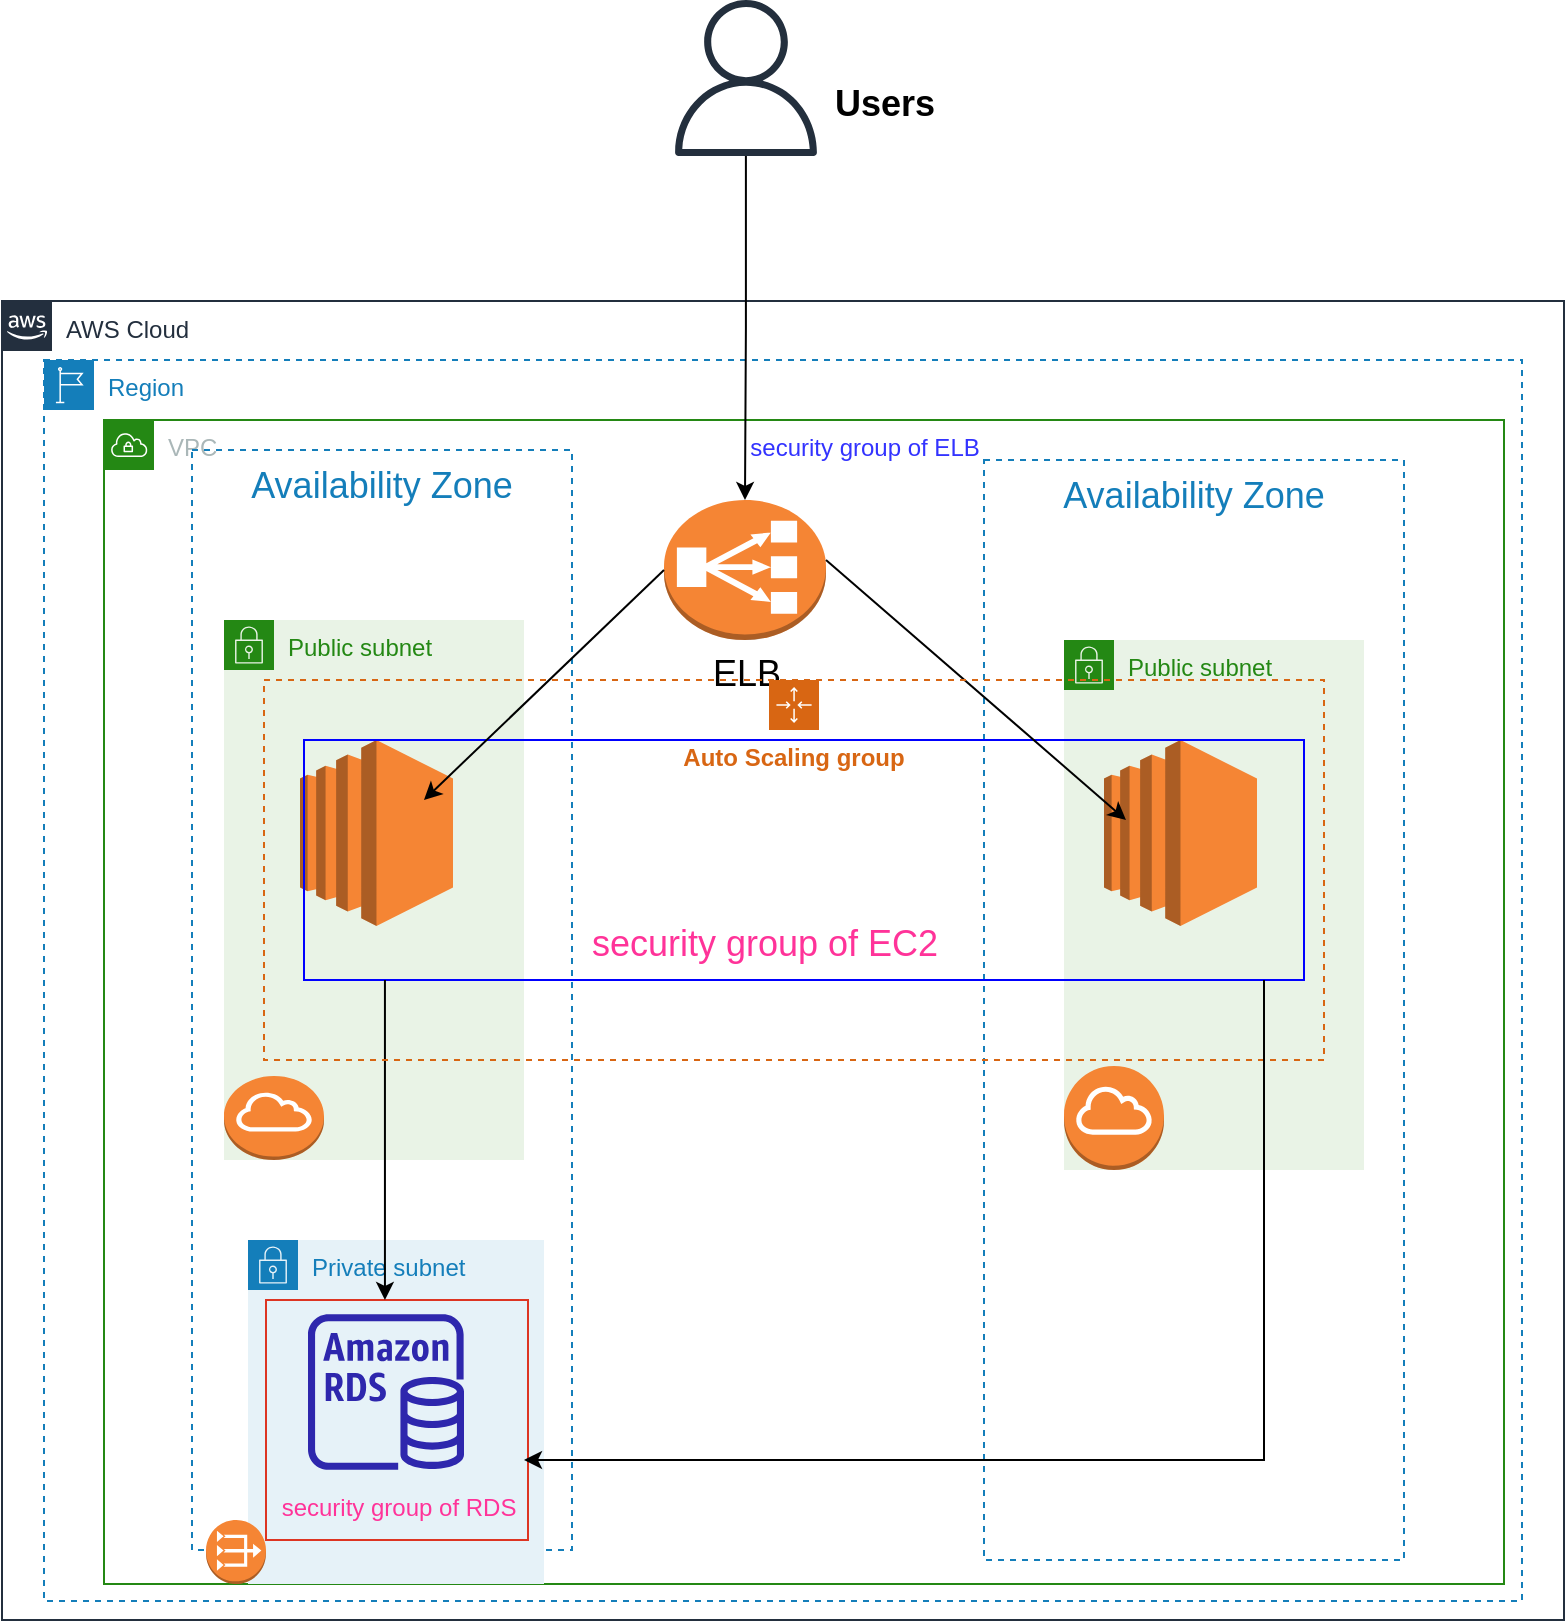 <mxfile version="17.4.0" type="github">
  <diagram id="Ht1M8jgEwFfnCIfOTk4-" name="Page-1">
    <mxGraphModel dx="1887" dy="2710" grid="1" gridSize="10" guides="1" tooltips="1" connect="1" arrows="1" fold="1" page="1" pageScale="1" pageWidth="1169" pageHeight="827" math="0" shadow="0">
      <root>
        <mxCell id="0" />
        <mxCell id="1" parent="0" />
        <mxCell id="UEzPUAAOIrF-is8g5C7q-175" value="AWS Cloud" style="points=[[0,0],[0.25,0],[0.5,0],[0.75,0],[1,0],[1,0.25],[1,0.5],[1,0.75],[1,1],[0.75,1],[0.5,1],[0.25,1],[0,1],[0,0.75],[0,0.5],[0,0.25]];outlineConnect=0;gradientColor=none;html=1;whiteSpace=wrap;fontSize=12;fontStyle=0;shape=mxgraph.aws4.group;grIcon=mxgraph.aws4.group_aws_cloud_alt;strokeColor=#232F3E;fillColor=none;verticalAlign=top;align=left;spacingLeft=30;fontColor=#232F3E;dashed=0;labelBackgroundColor=#ffffff;container=1;pointerEvents=0;collapsible=0;recursiveResize=0;" parent="1" vertex="1">
          <mxGeometry x="219" y="-789.5" width="781" height="659.5" as="geometry" />
        </mxCell>
        <mxCell id="scsxgzI7a3I7N0KJkxyG-41" value="Region" style="points=[[0,0],[0.25,0],[0.5,0],[0.75,0],[1,0],[1,0.25],[1,0.5],[1,0.75],[1,1],[0.75,1],[0.5,1],[0.25,1],[0,1],[0,0.75],[0,0.5],[0,0.25]];outlineConnect=0;gradientColor=none;html=1;whiteSpace=wrap;fontSize=12;fontStyle=0;container=1;pointerEvents=0;collapsible=0;recursiveResize=0;shape=mxgraph.aws4.group;grIcon=mxgraph.aws4.group_region;strokeColor=#147EBA;fillColor=none;verticalAlign=top;align=left;spacingLeft=30;fontColor=#147EBA;dashed=1;" vertex="1" parent="UEzPUAAOIrF-is8g5C7q-175">
          <mxGeometry x="21" y="29.5" width="739" height="620.5" as="geometry" />
        </mxCell>
        <mxCell id="scsxgzI7a3I7N0KJkxyG-42" value="VPC" style="points=[[0,0],[0.25,0],[0.5,0],[0.75,0],[1,0],[1,0.25],[1,0.5],[1,0.75],[1,1],[0.75,1],[0.5,1],[0.25,1],[0,1],[0,0.75],[0,0.5],[0,0.25]];outlineConnect=0;gradientColor=none;html=1;whiteSpace=wrap;fontSize=12;fontStyle=0;container=1;pointerEvents=0;collapsible=0;recursiveResize=0;shape=mxgraph.aws4.group;grIcon=mxgraph.aws4.group_vpc;strokeColor=#248814;fillColor=none;verticalAlign=top;align=left;spacingLeft=30;fontColor=#AAB7B8;dashed=0;" vertex="1" parent="scsxgzI7a3I7N0KJkxyG-41">
          <mxGeometry x="30" y="30" width="700" height="582" as="geometry" />
        </mxCell>
        <mxCell id="scsxgzI7a3I7N0KJkxyG-43" value="ELB" style="outlineConnect=0;dashed=0;verticalLabelPosition=bottom;verticalAlign=top;align=center;html=1;shape=mxgraph.aws3.classic_load_balancer;fillColor=#F58534;gradientColor=none;fontSize=18;" vertex="1" parent="scsxgzI7a3I7N0KJkxyG-42">
          <mxGeometry x="280" y="40" width="81" height="70" as="geometry" />
        </mxCell>
        <mxCell id="scsxgzI7a3I7N0KJkxyG-45" value="Availability Zone" style="fillColor=none;strokeColor=#147EBA;dashed=1;verticalAlign=top;fontStyle=0;fontColor=#147EBA;fontSize=18;" vertex="1" parent="scsxgzI7a3I7N0KJkxyG-42">
          <mxGeometry x="44" y="15" width="190" height="550" as="geometry" />
        </mxCell>
        <mxCell id="scsxgzI7a3I7N0KJkxyG-46" value="Availability Zone" style="fillColor=none;strokeColor=#147EBA;dashed=1;verticalAlign=top;fontStyle=0;fontColor=#147EBA;fontSize=18;" vertex="1" parent="scsxgzI7a3I7N0KJkxyG-42">
          <mxGeometry x="440" y="20" width="210" height="550" as="geometry" />
        </mxCell>
        <mxCell id="scsxgzI7a3I7N0KJkxyG-85" value="&lt;span style=&quot;font-weight: normal&quot;&gt;&lt;font style=&quot;font-size: 12px&quot;&gt;security group of ELB&lt;/font&gt;&lt;/span&gt;" style="text;strokeColor=none;fillColor=none;html=1;fontSize=24;fontStyle=1;verticalAlign=middle;align=center;fontColor=#3333FF;" vertex="1" parent="scsxgzI7a3I7N0KJkxyG-42">
          <mxGeometry x="330" y="-10" width="100" height="40" as="geometry" />
        </mxCell>
        <mxCell id="scsxgzI7a3I7N0KJkxyG-94" value="Public subnet" style="points=[[0,0],[0.25,0],[0.5,0],[0.75,0],[1,0],[1,0.25],[1,0.5],[1,0.75],[1,1],[0.75,1],[0.5,1],[0.25,1],[0,1],[0,0.75],[0,0.5],[0,0.25]];outlineConnect=0;gradientColor=none;html=1;whiteSpace=wrap;fontSize=12;fontStyle=0;container=1;pointerEvents=0;collapsible=0;recursiveResize=0;shape=mxgraph.aws4.group;grIcon=mxgraph.aws4.group_security_group;grStroke=0;strokeColor=#248814;fillColor=#E9F3E6;verticalAlign=top;align=left;spacingLeft=30;fontColor=#248814;dashed=0;overflow=hidden;" vertex="1" parent="scsxgzI7a3I7N0KJkxyG-42">
          <mxGeometry x="60" y="100" width="150" height="270" as="geometry" />
        </mxCell>
        <mxCell id="scsxgzI7a3I7N0KJkxyG-96" value="" style="outlineConnect=0;dashed=0;verticalLabelPosition=bottom;verticalAlign=top;align=center;html=1;shape=mxgraph.aws3.ec2;fillColor=#F58534;gradientColor=none;fontSize=12;fontColor=#FF3399;" vertex="1" parent="scsxgzI7a3I7N0KJkxyG-94">
          <mxGeometry x="38" y="60" width="76.5" height="93" as="geometry" />
        </mxCell>
        <mxCell id="scsxgzI7a3I7N0KJkxyG-100" value="Public subnet" style="points=[[0,0],[0.25,0],[0.5,0],[0.75,0],[1,0],[1,0.25],[1,0.5],[1,0.75],[1,1],[0.75,1],[0.5,1],[0.25,1],[0,1],[0,0.75],[0,0.5],[0,0.25]];outlineConnect=0;gradientColor=none;html=1;whiteSpace=wrap;fontSize=12;fontStyle=0;container=1;pointerEvents=0;collapsible=0;recursiveResize=0;shape=mxgraph.aws4.group;grIcon=mxgraph.aws4.group_security_group;grStroke=0;strokeColor=#248814;fillColor=#E9F3E6;verticalAlign=top;align=left;spacingLeft=30;fontColor=#248814;dashed=0;" vertex="1" parent="scsxgzI7a3I7N0KJkxyG-42">
          <mxGeometry x="480" y="110" width="150" height="265" as="geometry" />
        </mxCell>
        <mxCell id="scsxgzI7a3I7N0KJkxyG-101" value="" style="outlineConnect=0;dashed=0;verticalLabelPosition=bottom;verticalAlign=top;align=center;html=1;shape=mxgraph.aws3.ec2;fillColor=#F58534;gradientColor=none;fontSize=12;fontColor=#FF3399;" vertex="1" parent="scsxgzI7a3I7N0KJkxyG-100">
          <mxGeometry x="20" y="50" width="76.5" height="93" as="geometry" />
        </mxCell>
        <mxCell id="scsxgzI7a3I7N0KJkxyG-138" value="" style="outlineConnect=0;dashed=0;verticalLabelPosition=bottom;verticalAlign=top;align=center;html=1;shape=mxgraph.aws3.internet_gateway;fillColor=#F58534;gradientColor=none;fontSize=12;fontColor=#FF3399;strokeColor=#0000FF;" vertex="1" parent="scsxgzI7a3I7N0KJkxyG-100">
          <mxGeometry y="213" width="50" height="52" as="geometry" />
        </mxCell>
        <mxCell id="scsxgzI7a3I7N0KJkxyG-103" value="" style="fillColor=none;strokeColor=#0000FF;verticalAlign=top;fontStyle=0;fontColor=#DD3522;fontSize=12;" vertex="1" parent="scsxgzI7a3I7N0KJkxyG-42">
          <mxGeometry x="100" y="160" width="500" height="120" as="geometry" />
        </mxCell>
        <mxCell id="scsxgzI7a3I7N0KJkxyG-114" value="Private subnet" style="points=[[0,0],[0.25,0],[0.5,0],[0.75,0],[1,0],[1,0.25],[1,0.5],[1,0.75],[1,1],[0.75,1],[0.5,1],[0.25,1],[0,1],[0,0.75],[0,0.5],[0,0.25]];outlineConnect=0;gradientColor=none;html=1;whiteSpace=wrap;fontSize=12;fontStyle=0;container=1;pointerEvents=0;collapsible=0;recursiveResize=0;shape=mxgraph.aws4.group;grIcon=mxgraph.aws4.group_security_group;grStroke=0;strokeColor=#147EBA;fillColor=#E6F2F8;verticalAlign=top;align=left;spacingLeft=30;fontColor=#147EBA;dashed=0;" vertex="1" parent="scsxgzI7a3I7N0KJkxyG-42">
          <mxGeometry x="72" y="410" width="148" height="172" as="geometry" />
        </mxCell>
        <mxCell id="scsxgzI7a3I7N0KJkxyG-86" value="" style="sketch=0;outlineConnect=0;fontColor=#232F3E;gradientColor=none;fillColor=#2E27AD;strokeColor=none;dashed=0;verticalLabelPosition=bottom;verticalAlign=top;align=center;html=1;fontSize=12;fontStyle=0;aspect=fixed;pointerEvents=1;shape=mxgraph.aws4.rds_instance;" vertex="1" parent="scsxgzI7a3I7N0KJkxyG-114">
          <mxGeometry x="30" y="37" width="78" height="78" as="geometry" />
        </mxCell>
        <mxCell id="scsxgzI7a3I7N0KJkxyG-87" value="" style="fillColor=none;strokeColor=#DD3522;verticalAlign=top;fontStyle=0;fontColor=#DD3522;fontSize=12;" vertex="1" parent="scsxgzI7a3I7N0KJkxyG-114">
          <mxGeometry x="9" y="30" width="131" height="120" as="geometry" />
        </mxCell>
        <mxCell id="scsxgzI7a3I7N0KJkxyG-61" value="" style="outlineConnect=0;dashed=0;verticalLabelPosition=bottom;verticalAlign=top;align=center;html=1;shape=mxgraph.aws3.vpc_nat_gateway;fillColor=#F58534;gradientColor=none;fontSize=14;fontColor=#3333FF;" vertex="1" parent="scsxgzI7a3I7N0KJkxyG-114">
          <mxGeometry x="-21" y="140" width="30" height="32" as="geometry" />
        </mxCell>
        <mxCell id="scsxgzI7a3I7N0KJkxyG-133" value="" style="endArrow=classic;html=1;rounded=0;fontSize=18;fontColor=#FF3399;" edge="1" parent="scsxgzI7a3I7N0KJkxyG-114">
          <mxGeometry width="50" height="50" relative="1" as="geometry">
            <mxPoint x="68.47" y="-130" as="sourcePoint" />
            <mxPoint x="68.47" y="30" as="targetPoint" />
          </mxGeometry>
        </mxCell>
        <mxCell id="scsxgzI7a3I7N0KJkxyG-136" value="&lt;span style=&quot;font-weight: normal&quot;&gt;&lt;font style=&quot;font-size: 12px&quot;&gt;security group of RDS&lt;/font&gt;&lt;/span&gt;" style="text;strokeColor=none;fillColor=none;html=1;fontSize=24;fontStyle=1;verticalAlign=middle;align=center;fontColor=#FF3399;" vertex="1" parent="scsxgzI7a3I7N0KJkxyG-114">
          <mxGeometry x="24.5" y="110" width="100" height="40" as="geometry" />
        </mxCell>
        <mxCell id="scsxgzI7a3I7N0KJkxyG-127" value="" style="endArrow=classic;html=1;rounded=0;fontSize=12;fontColor=#FF3399;exitX=0;exitY=0.5;exitDx=0;exitDy=0;exitPerimeter=0;" edge="1" parent="scsxgzI7a3I7N0KJkxyG-42" source="scsxgzI7a3I7N0KJkxyG-43">
          <mxGeometry width="50" height="50" relative="1" as="geometry">
            <mxPoint x="240" y="90" as="sourcePoint" />
            <mxPoint x="160" y="190" as="targetPoint" />
          </mxGeometry>
        </mxCell>
        <mxCell id="scsxgzI7a3I7N0KJkxyG-129" value="" style="endArrow=classic;html=1;rounded=0;fontSize=12;fontColor=#FF3399;" edge="1" parent="scsxgzI7a3I7N0KJkxyG-42">
          <mxGeometry width="50" height="50" relative="1" as="geometry">
            <mxPoint x="361" y="70" as="sourcePoint" />
            <mxPoint x="511" y="200" as="targetPoint" />
          </mxGeometry>
        </mxCell>
        <mxCell id="scsxgzI7a3I7N0KJkxyG-130" value="&lt;b&gt;Auto Scaling group&lt;/b&gt;" style="points=[[0,0],[0.25,0],[0.5,0],[0.75,0],[1,0],[1,0.25],[1,0.5],[1,0.75],[1,1],[0.75,1],[0.5,1],[0.25,1],[0,1],[0,0.75],[0,0.5],[0,0.25]];outlineConnect=0;gradientColor=none;html=1;whiteSpace=wrap;fontSize=12;fontStyle=0;container=1;pointerEvents=0;collapsible=0;recursiveResize=0;shape=mxgraph.aws4.groupCenter;grIcon=mxgraph.aws4.group_auto_scaling_group;grStroke=1;strokeColor=#D86613;fillColor=none;verticalAlign=top;align=center;fontColor=#D86613;dashed=1;spacingTop=25;" vertex="1" parent="scsxgzI7a3I7N0KJkxyG-42">
          <mxGeometry x="80" y="130" width="530" height="190" as="geometry" />
        </mxCell>
        <mxCell id="scsxgzI7a3I7N0KJkxyG-131" value="&lt;span style=&quot;font-weight: normal&quot;&gt;&lt;font style=&quot;font-size: 18px&quot;&gt;security group of EC2&lt;/font&gt;&lt;/span&gt;" style="text;strokeColor=none;fillColor=none;html=1;fontSize=24;fontStyle=1;verticalAlign=middle;align=center;fontColor=#FF3399;" vertex="1" parent="scsxgzI7a3I7N0KJkxyG-42">
          <mxGeometry x="280" y="240" width="100" height="40" as="geometry" />
        </mxCell>
        <mxCell id="scsxgzI7a3I7N0KJkxyG-134" value="" style="endArrow=classic;html=1;rounded=0;fontSize=18;fontColor=#FF3399;" edge="1" parent="scsxgzI7a3I7N0KJkxyG-42">
          <mxGeometry width="50" height="50" relative="1" as="geometry">
            <mxPoint x="580" y="280" as="sourcePoint" />
            <mxPoint x="210" y="520" as="targetPoint" />
            <Array as="points">
              <mxPoint x="580" y="520" />
            </Array>
          </mxGeometry>
        </mxCell>
        <mxCell id="scsxgzI7a3I7N0KJkxyG-137" value="" style="outlineConnect=0;dashed=0;verticalLabelPosition=bottom;verticalAlign=top;align=center;html=1;shape=mxgraph.aws3.internet_gateway;fillColor=#F58534;gradientColor=none;fontSize=12;fontColor=#FF3399;strokeColor=#0000FF;" vertex="1" parent="scsxgzI7a3I7N0KJkxyG-42">
          <mxGeometry x="60" y="328" width="50" height="42" as="geometry" />
        </mxCell>
        <mxCell id="scsxgzI7a3I7N0KJkxyG-37" value="" style="edgeStyle=orthogonalEdgeStyle;rounded=0;orthogonalLoop=1;jettySize=auto;html=1;fontSize=24;entryX=0.5;entryY=0;entryDx=0;entryDy=0;entryPerimeter=0;" edge="1" parent="1" source="scsxgzI7a3I7N0KJkxyG-11" target="scsxgzI7a3I7N0KJkxyG-43">
          <mxGeometry relative="1" as="geometry">
            <mxPoint x="585" y="-793" as="targetPoint" />
          </mxGeometry>
        </mxCell>
        <mxCell id="scsxgzI7a3I7N0KJkxyG-11" value="" style="sketch=0;outlineConnect=0;fontColor=#232F3E;gradientColor=none;fillColor=#232F3D;strokeColor=none;dashed=0;verticalLabelPosition=bottom;verticalAlign=top;align=center;html=1;fontSize=12;fontStyle=0;aspect=fixed;pointerEvents=1;shape=mxgraph.aws4.user;" vertex="1" parent="1">
          <mxGeometry x="552" y="-940" width="78" height="78" as="geometry" />
        </mxCell>
        <mxCell id="scsxgzI7a3I7N0KJkxyG-40" value="&lt;font style=&quot;font-size: 18px&quot;&gt;Users&lt;/font&gt;" style="text;strokeColor=none;fillColor=none;html=1;fontSize=24;fontStyle=1;verticalAlign=middle;align=center;" vertex="1" parent="1">
          <mxGeometry x="610" y="-910" width="100" height="40" as="geometry" />
        </mxCell>
      </root>
    </mxGraphModel>
  </diagram>
</mxfile>
